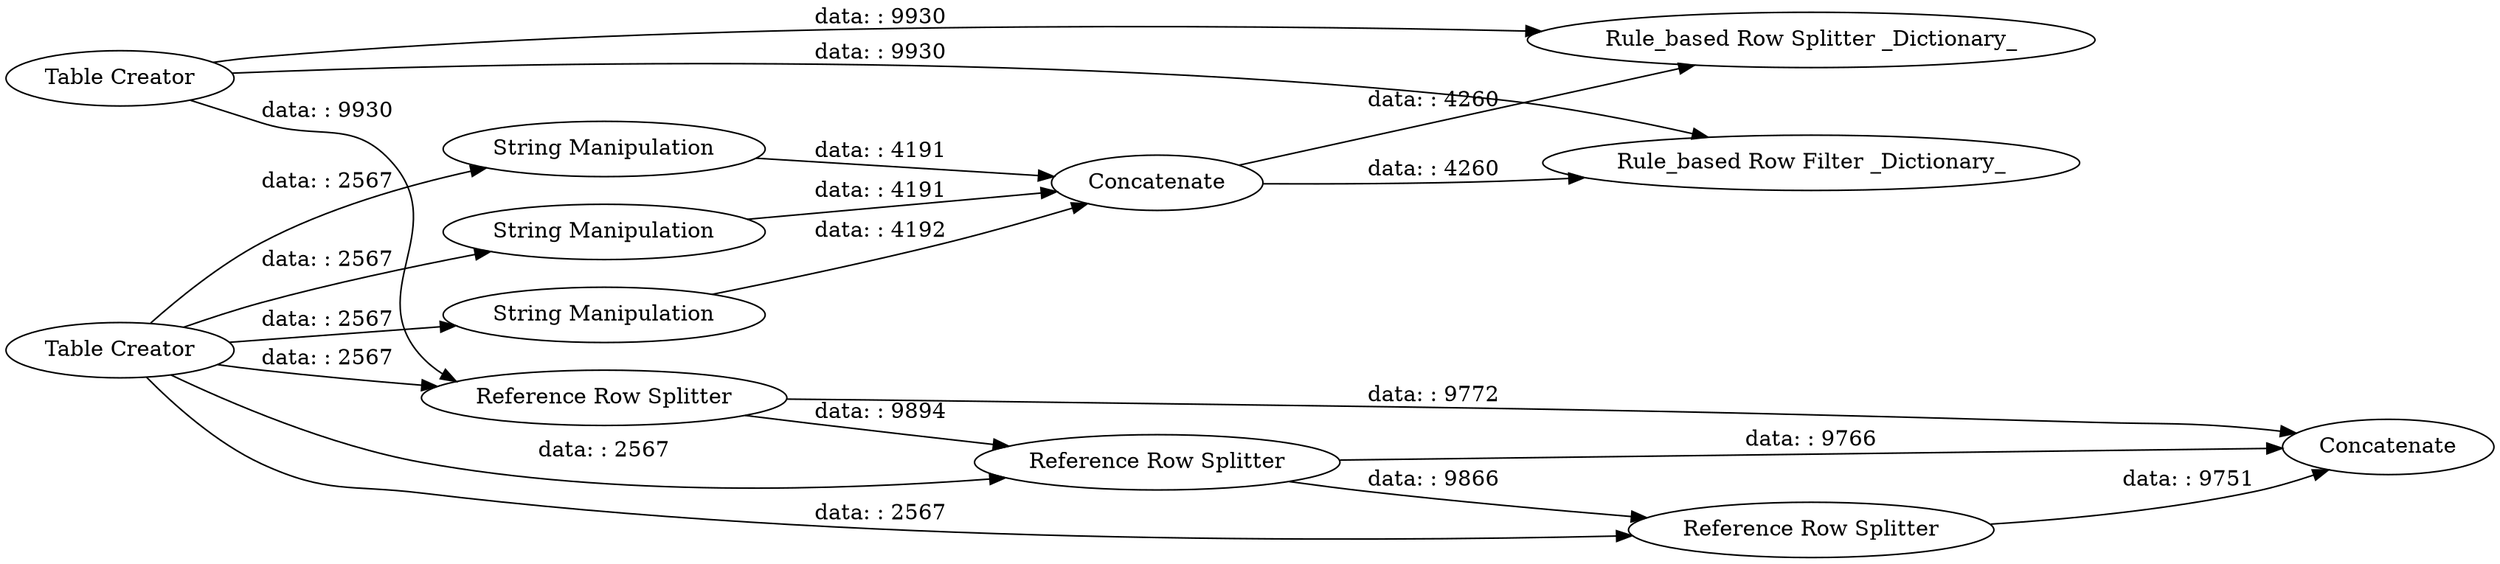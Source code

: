 digraph {
	"-2580829856169737297_1" [label="Table Creator"]
	"-2580829856169737297_8" [label="String Manipulation"]
	"-2580829856169737297_15" [label="Reference Row Splitter"]
	"-2580829856169737297_7" [label=Concatenate]
	"-2580829856169737297_10" [label="Rule_based Row Splitter _Dictionary_"]
	"-2580829856169737297_17" [label=Concatenate]
	"-2580829856169737297_14" [label="Reference Row Splitter"]
	"-2580829856169737297_16" [label="Reference Row Splitter"]
	"-2580829856169737297_5" [label="String Manipulation"]
	"-2580829856169737297_9" [label="String Manipulation"]
	"-2580829856169737297_4" [label="Rule_based Row Filter _Dictionary_"]
	"-2580829856169737297_6" [label="Table Creator"]
	"-2580829856169737297_6" -> "-2580829856169737297_16" [label="data: : 2567"]
	"-2580829856169737297_14" -> "-2580829856169737297_17" [label="data: : 9772"]
	"-2580829856169737297_1" -> "-2580829856169737297_4" [label="data: : 9930"]
	"-2580829856169737297_1" -> "-2580829856169737297_14" [label="data: : 9930"]
	"-2580829856169737297_15" -> "-2580829856169737297_17" [label="data: : 9766"]
	"-2580829856169737297_6" -> "-2580829856169737297_8" [label="data: : 2567"]
	"-2580829856169737297_7" -> "-2580829856169737297_4" [label="data: : 4260"]
	"-2580829856169737297_16" -> "-2580829856169737297_17" [label="data: : 9751"]
	"-2580829856169737297_14" -> "-2580829856169737297_15" [label="data: : 9894"]
	"-2580829856169737297_5" -> "-2580829856169737297_7" [label="data: : 4191"]
	"-2580829856169737297_1" -> "-2580829856169737297_10" [label="data: : 9930"]
	"-2580829856169737297_9" -> "-2580829856169737297_7" [label="data: : 4192"]
	"-2580829856169737297_6" -> "-2580829856169737297_15" [label="data: : 2567"]
	"-2580829856169737297_6" -> "-2580829856169737297_14" [label="data: : 2567"]
	"-2580829856169737297_8" -> "-2580829856169737297_7" [label="data: : 4191"]
	"-2580829856169737297_7" -> "-2580829856169737297_10" [label="data: : 4260"]
	"-2580829856169737297_15" -> "-2580829856169737297_16" [label="data: : 9866"]
	"-2580829856169737297_6" -> "-2580829856169737297_5" [label="data: : 2567"]
	"-2580829856169737297_6" -> "-2580829856169737297_9" [label="data: : 2567"]
	rankdir=LR
}
